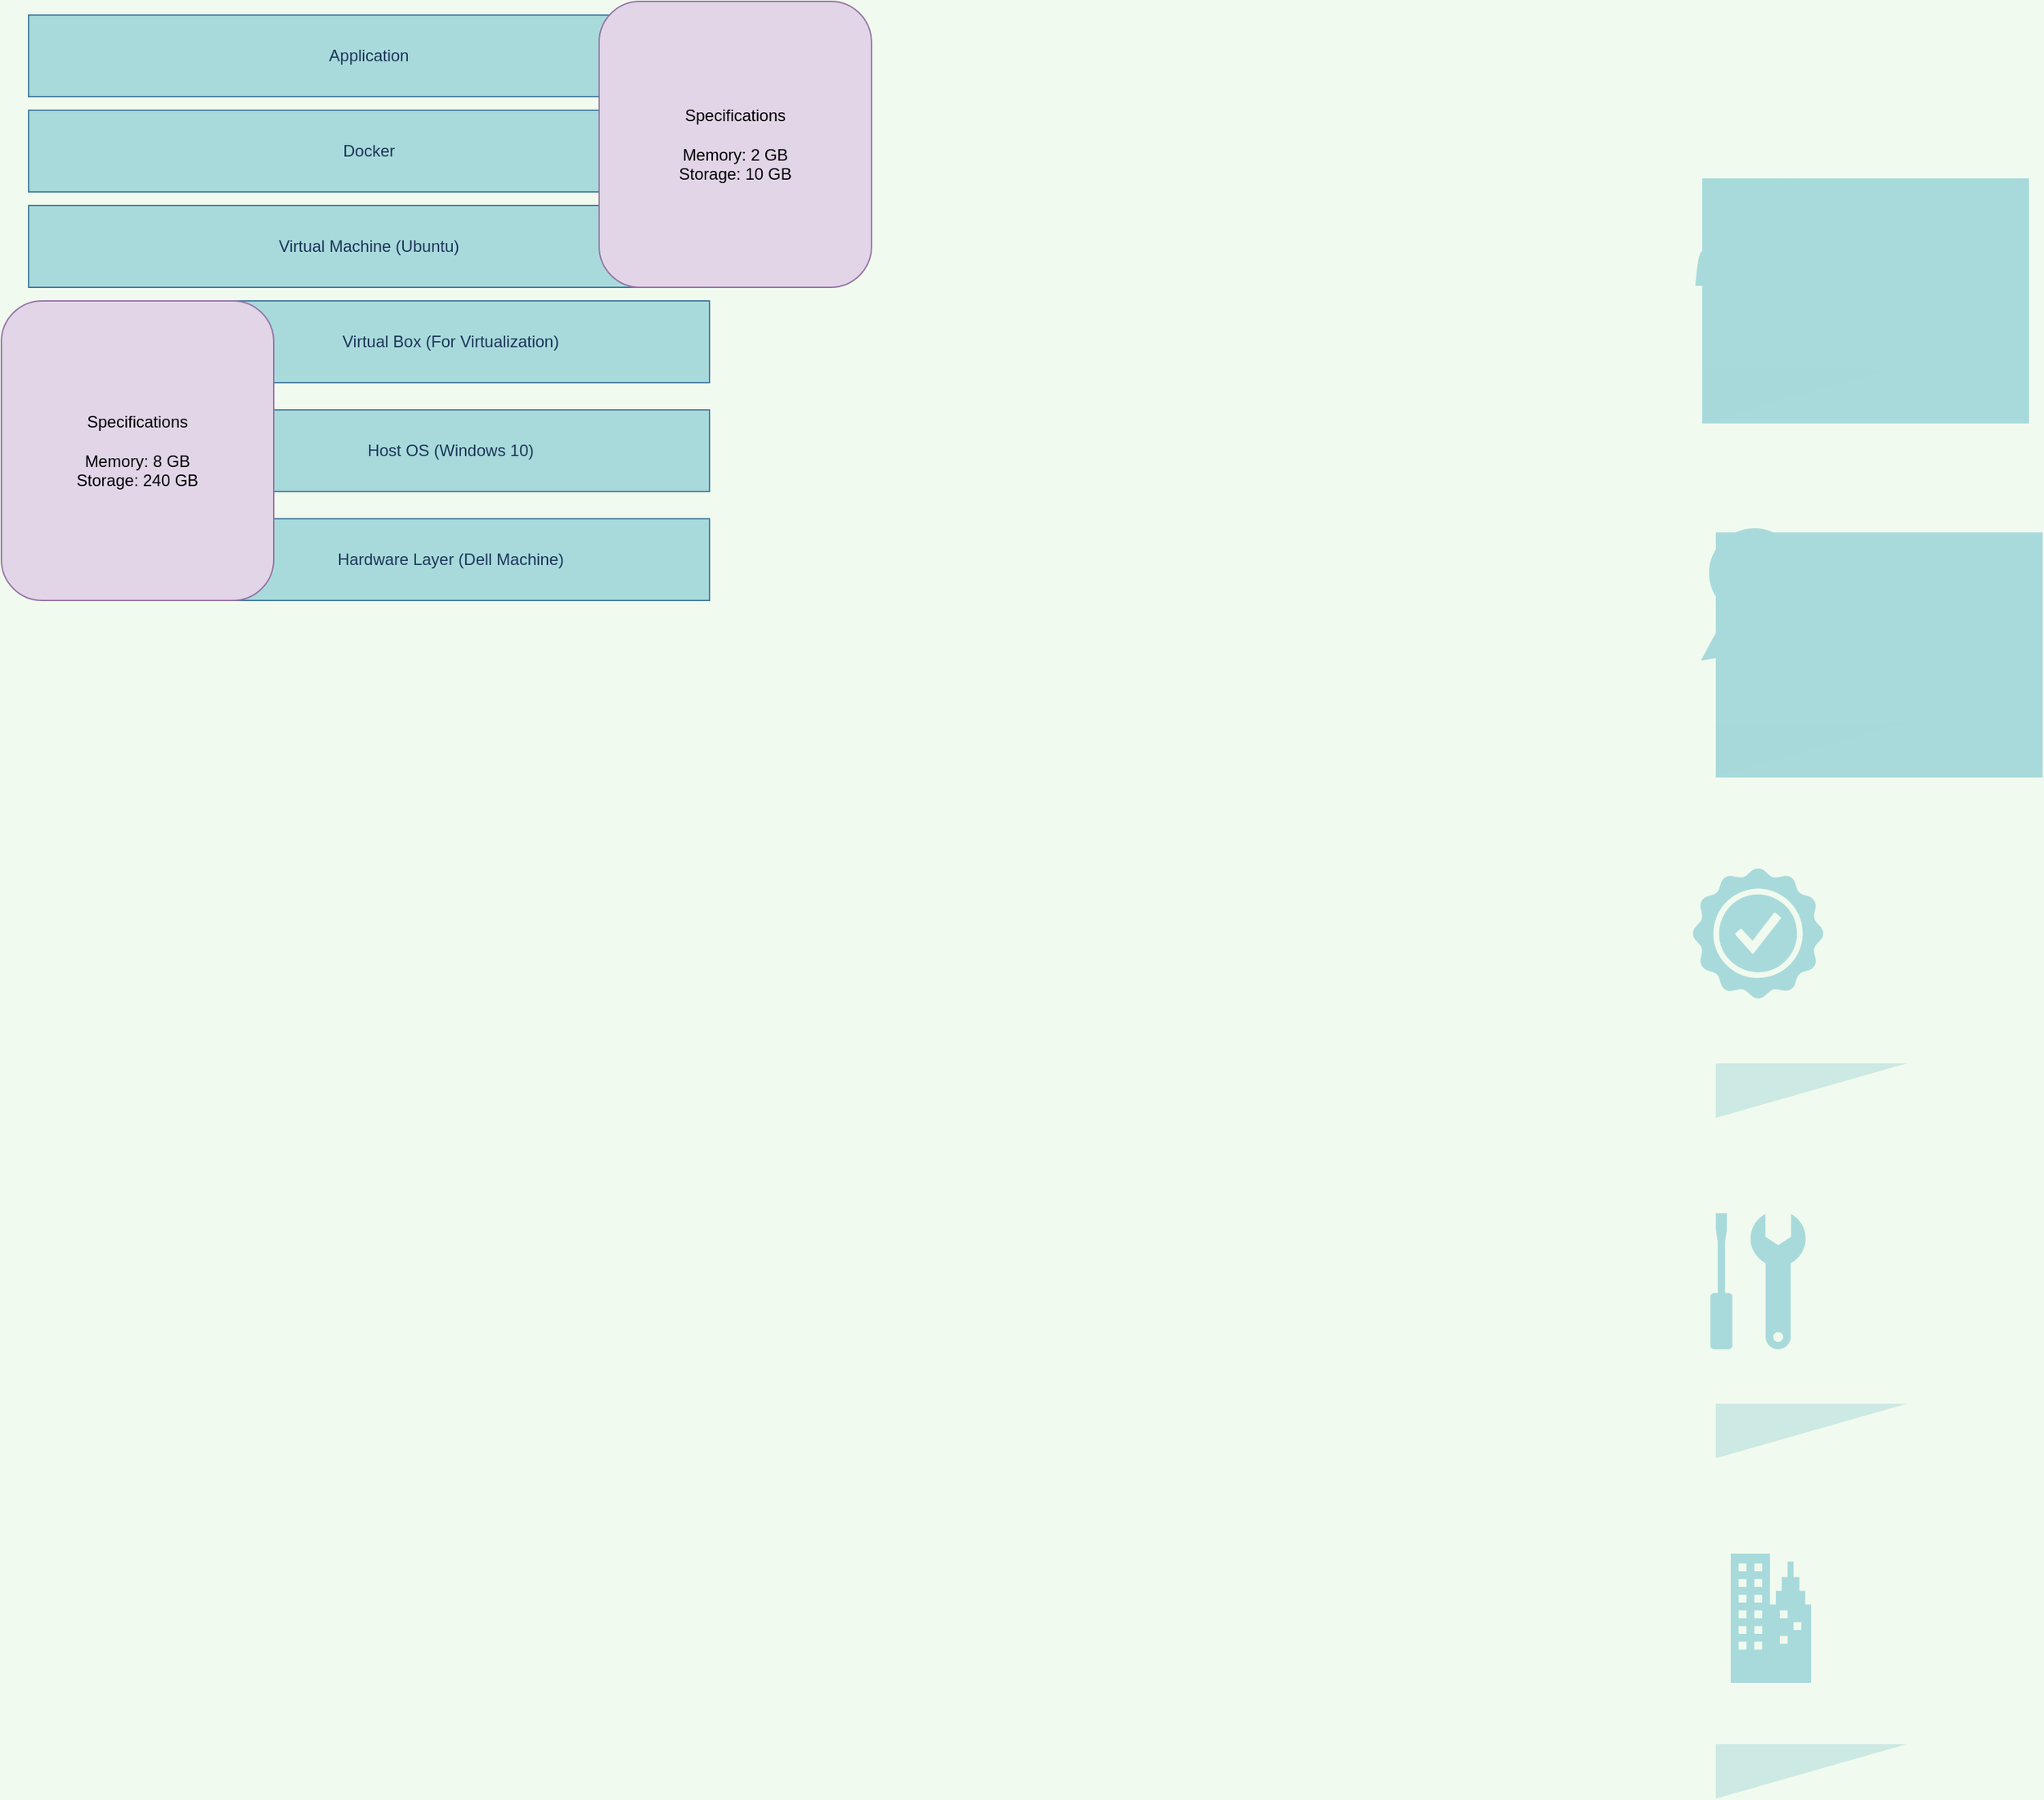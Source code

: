 <mxfile version="16.5.1" type="device"><diagram name="Page-1" id="1622d65d-c77d-c4b6-e0e7-3c11208c8684"><mxGraphModel dx="868" dy="553" grid="1" gridSize="10" guides="1" tooltips="1" connect="1" arrows="1" fold="1" page="1" pageScale="1.5" pageWidth="1169" pageHeight="826" background="#F1FAEE" math="0" shadow="0"><root><mxCell id="0" style=";html=1;"/><mxCell id="1" style=";html=1;" parent="0"/><mxCell id="869962fe87da545-3" value="" style="whiteSpace=wrap;html=1;rounded=0;shadow=0;dashed=0;strokeWidth=1;fontFamily=Tahoma;fontSize=10;fontColor=#1D3557;strokeColor=none;fillColor=#A8DADC;gradientDirection=west;" parent="1" vertex="1"><mxGeometry x="1360" y="210" width="240" height="180" as="geometry"/></mxCell><mxCell id="869962fe87da545-4" value="" style="verticalLabelPosition=bottom;verticalAlign=top;html=1;strokeWidth=1;shape=mxgraph.basic.orthogonal_triangle;rounded=0;shadow=0;dashed=0;fontFamily=Tahoma;fontSize=10;fontColor=#1D3557;flipV=1;fillColor=#A8DADC;strokeColor=none;opacity=50;" parent="1" vertex="1"><mxGeometry x="1360" y="350" width="140" height="40" as="geometry"/></mxCell><mxCell id="869962fe87da545-6" value="" style="whiteSpace=wrap;html=1;rounded=0;shadow=0;dashed=0;strokeWidth=1;fontFamily=Tahoma;fontSize=10;fontColor=#1D3557;strokeColor=none;fillColor=#A8DADC;gradientDirection=west;" parent="1" vertex="1"><mxGeometry x="1370" y="470" width="240" height="180" as="geometry"/></mxCell><mxCell id="869962fe87da545-7" value="" style="verticalLabelPosition=bottom;verticalAlign=top;html=1;strokeWidth=1;shape=mxgraph.basic.orthogonal_triangle;rounded=0;shadow=0;dashed=0;fontFamily=Tahoma;fontSize=10;fontColor=#1D3557;flipV=1;fillColor=#A8DADC;strokeColor=none;opacity=50;" parent="1" vertex="1"><mxGeometry x="1370" y="610" width="140" height="40" as="geometry"/></mxCell><mxCell id="869962fe87da545-10" value="" style="verticalLabelPosition=bottom;verticalAlign=top;html=1;strokeWidth=1;shape=mxgraph.basic.orthogonal_triangle;rounded=0;shadow=0;dashed=0;fontFamily=Tahoma;fontSize=10;fontColor=#1D3557;flipV=1;fillColor=#A8DADC;strokeColor=none;opacity=50;" parent="1" vertex="1"><mxGeometry x="1370" y="860" width="140" height="40" as="geometry"/></mxCell><mxCell id="869962fe87da545-13" value="" style="verticalLabelPosition=bottom;verticalAlign=top;html=1;strokeWidth=1;shape=mxgraph.basic.orthogonal_triangle;rounded=0;shadow=0;dashed=0;fontFamily=Tahoma;fontSize=10;fontColor=#1D3557;flipV=1;fillColor=#A8DADC;strokeColor=none;opacity=50;" parent="1" vertex="1"><mxGeometry x="1370" y="1110" width="140" height="40" as="geometry"/></mxCell><mxCell id="869962fe87da545-16" value="" style="verticalLabelPosition=bottom;verticalAlign=top;html=1;strokeWidth=1;shape=mxgraph.basic.orthogonal_triangle;rounded=0;shadow=0;dashed=0;fontFamily=Tahoma;fontSize=10;fontColor=#1D3557;flipV=1;fillColor=#A8DADC;strokeColor=none;opacity=50;" parent="1" vertex="1"><mxGeometry x="1370" y="1360" width="140" height="40" as="geometry"/></mxCell><mxCell id="869962fe87da545-34" value="" style="shadow=0;dashed=0;html=1;strokeColor=none;fillColor=#A8DADC;labelPosition=center;verticalLabelPosition=bottom;verticalAlign=top;shape=mxgraph.office.users.users;rounded=0;fontFamily=Helvetica;fontSize=12;fontColor=#1D3557;align=left;" parent="1" vertex="1"><mxGeometry x="1355.0" y="210" width="92" height="100" as="geometry"/></mxCell><mxCell id="869962fe87da545-35" value="" style="shadow=0;dashed=0;html=1;strokeColor=none;fillColor=#A8DADC;labelPosition=center;verticalLabelPosition=bottom;verticalAlign=top;shape=mxgraph.office.security.token;rounded=0;fontFamily=Helvetica;fontSize=12;fontColor=#1D3557;align=left;" parent="1" vertex="1"><mxGeometry x="1359.0" y="467" width="84" height="106" as="geometry"/></mxCell><mxCell id="869962fe87da545-36" value="" style="shadow=0;dashed=0;html=1;strokeColor=none;fillColor=#A8DADC;labelPosition=center;verticalLabelPosition=bottom;verticalAlign=top;shape=mxgraph.office.concepts.best_practices;rounded=0;fontFamily=Helvetica;fontSize=12;fontColor=#1D3557;align=left;" parent="1" vertex="1"><mxGeometry x="1352.5" y="716" width="97" height="97" as="geometry"/></mxCell><mxCell id="869962fe87da545-37" value="" style="shadow=0;dashed=0;html=1;strokeColor=none;fillColor=#A8DADC;labelPosition=center;verticalLabelPosition=bottom;verticalAlign=top;shape=mxgraph.office.concepts.maintenance;rounded=0;fontFamily=Helvetica;fontSize=12;fontColor=#1D3557;align=left;" parent="1" vertex="1"><mxGeometry x="1366" y="970" width="70" height="100" as="geometry"/></mxCell><mxCell id="869962fe87da545-38" value="" style="shadow=0;dashed=0;html=1;strokeColor=none;fillColor=#A8DADC;labelPosition=center;verticalLabelPosition=bottom;verticalAlign=top;shape=mxgraph.office.concepts.on_premises;rounded=0;fontFamily=Helvetica;fontSize=12;fontColor=#1D3557;align=left;" parent="1" vertex="1"><mxGeometry x="1381" y="1220" width="59" height="95" as="geometry"/></mxCell><mxCell id="utistXy0LD4ci5fAzGJ_-1" value="Hardware Layer (Dell Machine)" style="rounded=0;whiteSpace=wrap;html=1;sketch=0;fontColor=#1D3557;strokeColor=#457B9D;fillColor=#A8DADC;" vertex="1" parent="1"><mxGeometry x="251" y="460" width="380" height="60" as="geometry"/></mxCell><mxCell id="utistXy0LD4ci5fAzGJ_-2" value="Host OS (Windows 10)" style="rounded=0;whiteSpace=wrap;html=1;sketch=0;fontColor=#1D3557;strokeColor=#457B9D;fillColor=#A8DADC;" vertex="1" parent="1"><mxGeometry x="251" y="380" width="380" height="60" as="geometry"/></mxCell><mxCell id="utistXy0LD4ci5fAzGJ_-3" value="Virtual Box (For Virtualization)" style="rounded=0;whiteSpace=wrap;html=1;sketch=0;fontColor=#1D3557;strokeColor=#457B9D;fillColor=#A8DADC;" vertex="1" parent="1"><mxGeometry x="251" y="300" width="380" height="60" as="geometry"/></mxCell><mxCell id="utistXy0LD4ci5fAzGJ_-4" value="Specifications&lt;br&gt;&lt;br&gt;Memory: 8 GB&lt;br&gt;Storage: 240 GB" style="rounded=1;whiteSpace=wrap;html=1;sketch=0;strokeColor=#9673a6;fillColor=#e1d5e7;" vertex="1" parent="1"><mxGeometry x="111" y="300" width="200" height="220" as="geometry"/></mxCell><mxCell id="utistXy0LD4ci5fAzGJ_-5" value="Virtual Machine (Ubuntu)" style="rounded=0;whiteSpace=wrap;html=1;sketch=0;fontColor=#1D3557;strokeColor=#457B9D;fillColor=#A8DADC;" vertex="1" parent="1"><mxGeometry x="131" y="230" width="500" height="60" as="geometry"/></mxCell><mxCell id="utistXy0LD4ci5fAzGJ_-6" value="Docker" style="rounded=0;whiteSpace=wrap;html=1;sketch=0;fontColor=#1D3557;strokeColor=#457B9D;fillColor=#A8DADC;" vertex="1" parent="1"><mxGeometry x="131" y="160" width="500" height="60" as="geometry"/></mxCell><mxCell id="utistXy0LD4ci5fAzGJ_-7" value="Application" style="rounded=0;whiteSpace=wrap;html=1;sketch=0;fontColor=#1D3557;strokeColor=#457B9D;fillColor=#A8DADC;" vertex="1" parent="1"><mxGeometry x="131" y="90" width="500" height="60" as="geometry"/></mxCell><mxCell id="utistXy0LD4ci5fAzGJ_-8" value="Specifications&lt;br&gt;&lt;br&gt;Memory: 2 GB&lt;br&gt;Storage: 10 GB" style="rounded=1;whiteSpace=wrap;html=1;sketch=0;strokeColor=#9673a6;fillColor=#e1d5e7;" vertex="1" parent="1"><mxGeometry x="550" y="80" width="200" height="210" as="geometry"/></mxCell></root></mxGraphModel></diagram></mxfile>